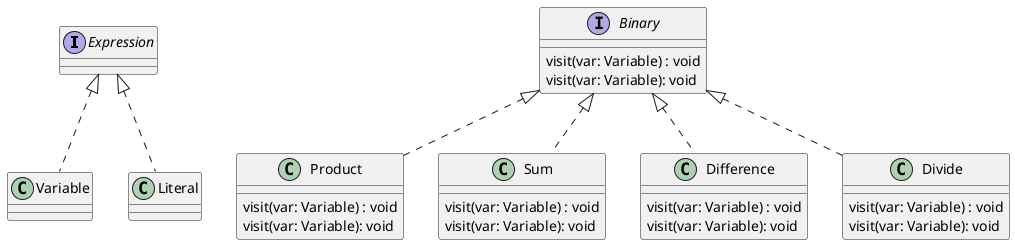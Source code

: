 @startuml
interface Expression {

}
class Variable implements Expression {}
class Literal implements Expression {}

interface Binary {
    visit(var: Variable) : void
    visit(var: Variable): void
}
class Product implements Binary{
    visit(var: Variable) : void
    visit(var: Variable): void
}
class Sum implements Binary{
    visit(var: Variable) : void
    visit(var: Variable): void
}
class Difference implements Binary{
    visit(var: Variable) : void
    visit(var: Variable): void
}
class Divide implements Binary{
    visit(var: Variable) : void
    visit(var: Variable): void
}
@enduml